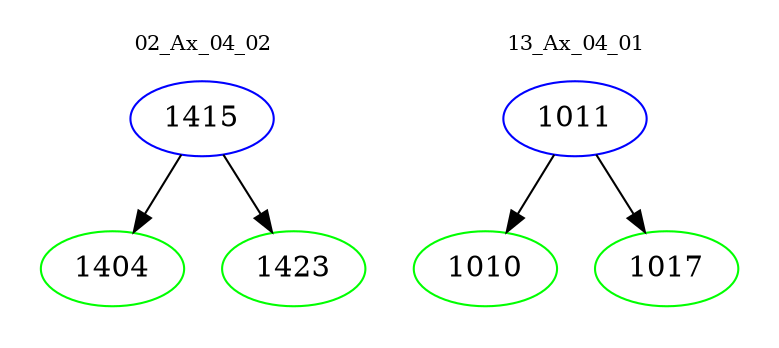 digraph{
subgraph cluster_0 {
color = white
label = "02_Ax_04_02";
fontsize=10;
T0_1415 [label="1415", color="blue"]
T0_1415 -> T0_1404 [color="black"]
T0_1404 [label="1404", color="green"]
T0_1415 -> T0_1423 [color="black"]
T0_1423 [label="1423", color="green"]
}
subgraph cluster_1 {
color = white
label = "13_Ax_04_01";
fontsize=10;
T1_1011 [label="1011", color="blue"]
T1_1011 -> T1_1010 [color="black"]
T1_1010 [label="1010", color="green"]
T1_1011 -> T1_1017 [color="black"]
T1_1017 [label="1017", color="green"]
}
}
